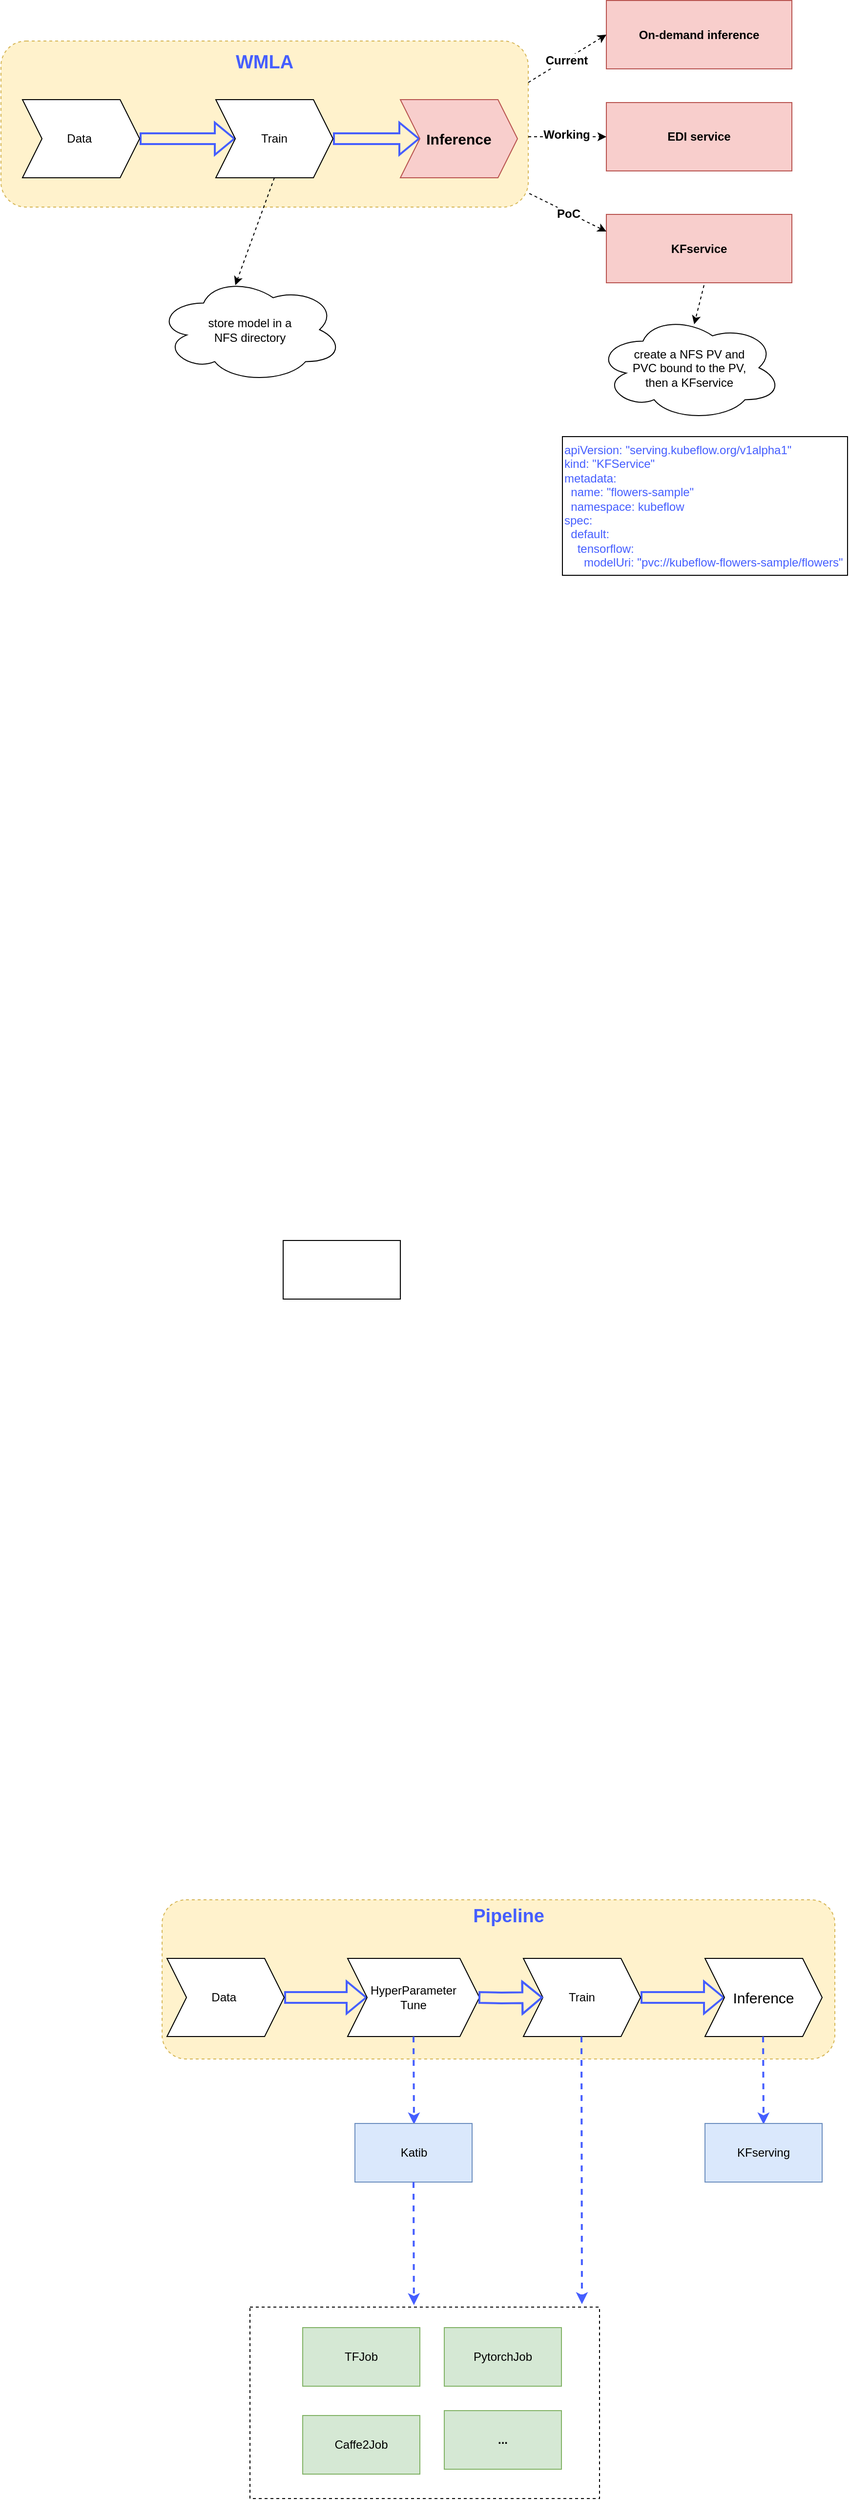 <mxfile pages="1" version="11.2.3" type="github"><diagram id="i3zWNkJtwnKie6R3KwLM" name="Page-1"><mxGraphModel dx="1482" dy="988" grid="0" gridSize="10" guides="1" tooltips="1" connect="1" arrows="1" fold="1" page="1" pageScale="1" pageWidth="2339" pageHeight="3300" math="0" shadow="0"><root><mxCell id="0"/><mxCell id="1" parent="0"/><mxCell id="G2r3sRdEXv-sqOphE8NE-22" value="" style="rounded=0;whiteSpace=wrap;html=1;strokeColor=#000000;dashed=1;" vertex="1" parent="1"><mxGeometry x="295" y="2530" width="358" height="196" as="geometry"/></mxCell><mxCell id="lpi5FlPbwp4Xaz6hHfly-7" value="" style="rounded=1;whiteSpace=wrap;html=1;dashed=1;fillColor=#fff2cc;strokeColor=#d6b656;" parent="1" vertex="1"><mxGeometry x="40" y="210" width="540" height="170" as="geometry"/></mxCell><mxCell id="lpi5FlPbwp4Xaz6hHfly-4" value="" style="edgeStyle=orthogonalEdgeStyle;rounded=0;orthogonalLoop=1;jettySize=auto;html=1;shape=flexArrow;strokeColor=#455EFF;strokeWidth=2;" parent="1" source="lpi5FlPbwp4Xaz6hHfly-1" target="lpi5FlPbwp4Xaz6hHfly-2" edge="1"><mxGeometry relative="1" as="geometry"/></mxCell><mxCell id="lpi5FlPbwp4Xaz6hHfly-1" value="Data&amp;nbsp;" style="shape=step;perimeter=stepPerimeter;whiteSpace=wrap;html=1;fixedSize=1;" parent="1" vertex="1"><mxGeometry x="62" y="270" width="120" height="80" as="geometry"/></mxCell><mxCell id="lpi5FlPbwp4Xaz6hHfly-6" value="" style="edgeStyle=orthogonalEdgeStyle;rounded=0;orthogonalLoop=1;jettySize=auto;html=1;shape=flexArrow;strokeColor=#455EFF;strokeWidth=2;" parent="1" source="lpi5FlPbwp4Xaz6hHfly-2" target="lpi5FlPbwp4Xaz6hHfly-5" edge="1"><mxGeometry relative="1" as="geometry"/></mxCell><mxCell id="lpi5FlPbwp4Xaz6hHfly-2" value="Train" style="shape=step;perimeter=stepPerimeter;whiteSpace=wrap;html=1;fixedSize=1;" parent="1" vertex="1"><mxGeometry x="260" y="270" width="120" height="80" as="geometry"/></mxCell><mxCell id="lpi5FlPbwp4Xaz6hHfly-5" value="&lt;b&gt;&lt;font style=&quot;font-size: 15px&quot;&gt;Inference&lt;/font&gt;&lt;/b&gt;" style="shape=step;perimeter=stepPerimeter;whiteSpace=wrap;html=1;fixedSize=1;fillColor=#f8cecc;strokeColor=#b85450;" parent="1" vertex="1"><mxGeometry x="449" y="270" width="120" height="80" as="geometry"/></mxCell><mxCell id="lpi5FlPbwp4Xaz6hHfly-8" value="&lt;b&gt;&lt;font style=&quot;font-size: 19px&quot; color=&quot;#455eff&quot;&gt;WMLA&lt;/font&gt;&lt;/b&gt;" style="text;html=1;strokeColor=none;fillColor=none;align=center;verticalAlign=middle;whiteSpace=wrap;rounded=0;dashed=1;" parent="1" vertex="1"><mxGeometry x="290" y="222" width="40" height="20" as="geometry"/></mxCell><mxCell id="lpi5FlPbwp4Xaz6hHfly-11" value="&lt;b&gt;On-demand inference&lt;/b&gt;" style="rounded=0;whiteSpace=wrap;html=1;fillColor=#f8cecc;strokeColor=#b85450;" parent="1" vertex="1"><mxGeometry x="660" y="168.5" width="190" height="70" as="geometry"/></mxCell><mxCell id="lpi5FlPbwp4Xaz6hHfly-12" value="&lt;b&gt;EDI service&lt;/b&gt;" style="rounded=0;whiteSpace=wrap;html=1;fillColor=#f8cecc;strokeColor=#b85450;" parent="1" vertex="1"><mxGeometry x="660" y="273" width="190" height="70" as="geometry"/></mxCell><mxCell id="lpi5FlPbwp4Xaz6hHfly-13" value="&lt;b&gt;KFservice&lt;/b&gt;" style="rounded=0;whiteSpace=wrap;html=1;fillColor=#f8cecc;strokeColor=#b85450;" parent="1" vertex="1"><mxGeometry x="660" y="387.5" width="190" height="70" as="geometry"/></mxCell><mxCell id="lpi5FlPbwp4Xaz6hHfly-14" value="store model in a &lt;br&gt;NFS directory" style="ellipse;shape=cloud;whiteSpace=wrap;html=1;" parent="1" vertex="1"><mxGeometry x="200" y="451" width="190" height="109" as="geometry"/></mxCell><mxCell id="lpi5FlPbwp4Xaz6hHfly-15" value="" style="endArrow=classic;html=1;exitX=0.5;exitY=1;exitDx=0;exitDy=0;dashed=1;" parent="1" source="lpi5FlPbwp4Xaz6hHfly-2" edge="1"><mxGeometry width="50" height="50" relative="1" as="geometry"><mxPoint x="40" y="610" as="sourcePoint"/><mxPoint x="280" y="460" as="targetPoint"/></mxGeometry></mxCell><mxCell id="lpi5FlPbwp4Xaz6hHfly-17" value="" style="endArrow=classic;html=1;exitX=1;exitY=0.25;exitDx=0;exitDy=0;dashed=1;entryX=0;entryY=0.5;entryDx=0;entryDy=0;" parent="1" source="lpi5FlPbwp4Xaz6hHfly-7" target="lpi5FlPbwp4Xaz6hHfly-11" edge="1"><mxGeometry width="50" height="50" relative="1" as="geometry"><mxPoint x="330" y="360" as="sourcePoint"/><mxPoint x="290" y="470" as="targetPoint"/></mxGeometry></mxCell><mxCell id="lpi5FlPbwp4Xaz6hHfly-20" value="&lt;b&gt;Current&lt;/b&gt;" style="text;html=1;resizable=0;points=[];align=center;verticalAlign=middle;labelBackgroundColor=#ffffff;" parent="lpi5FlPbwp4Xaz6hHfly-17" vertex="1" connectable="0"><mxGeometry x="-0.041" y="-1" relative="1" as="geometry"><mxPoint as="offset"/></mxGeometry></mxCell><mxCell id="lpi5FlPbwp4Xaz6hHfly-18" value="" style="endArrow=classic;html=1;dashed=1;entryX=0;entryY=0.5;entryDx=0;entryDy=0;" parent="1" target="lpi5FlPbwp4Xaz6hHfly-12" edge="1"><mxGeometry width="50" height="50" relative="1" as="geometry"><mxPoint x="580" y="308" as="sourcePoint"/><mxPoint x="649" y="259" as="targetPoint"/></mxGeometry></mxCell><mxCell id="lpi5FlPbwp4Xaz6hHfly-21" value="&lt;b&gt;Working&lt;/b&gt;" style="text;html=1;resizable=0;points=[];align=center;verticalAlign=middle;labelBackgroundColor=#ffffff;" parent="lpi5FlPbwp4Xaz6hHfly-18" vertex="1" connectable="0"><mxGeometry x="-0.025" y="2" relative="1" as="geometry"><mxPoint as="offset"/></mxGeometry></mxCell><mxCell id="lpi5FlPbwp4Xaz6hHfly-19" value="" style="endArrow=classic;html=1;dashed=1;entryX=0;entryY=0.25;entryDx=0;entryDy=0;exitX=1.002;exitY=0.918;exitDx=0;exitDy=0;exitPerimeter=0;" parent="1" source="lpi5FlPbwp4Xaz6hHfly-7" target="lpi5FlPbwp4Xaz6hHfly-13" edge="1"><mxGeometry width="50" height="50" relative="1" as="geometry"><mxPoint x="590" y="318" as="sourcePoint"/><mxPoint x="670" y="318" as="targetPoint"/></mxGeometry></mxCell><mxCell id="lpi5FlPbwp4Xaz6hHfly-22" value="&lt;b&gt;PoC&lt;/b&gt;" style="text;html=1;resizable=0;points=[];align=center;verticalAlign=middle;labelBackgroundColor=#ffffff;" parent="lpi5FlPbwp4Xaz6hHfly-19" vertex="1" connectable="0"><mxGeometry x="0.022" y="-1" relative="1" as="geometry"><mxPoint as="offset"/></mxGeometry></mxCell><mxCell id="lpi5FlPbwp4Xaz6hHfly-23" value="create a NFS PV and&lt;br&gt;PVC bound to the PV,&lt;br&gt;then a KFservice" style="ellipse;shape=cloud;whiteSpace=wrap;html=1;" parent="1" vertex="1"><mxGeometry x="650" y="490" width="190" height="109" as="geometry"/></mxCell><mxCell id="lpi5FlPbwp4Xaz6hHfly-24" value="" style="endArrow=classic;html=1;dashed=1;entryX=0.526;entryY=0.092;entryDx=0;entryDy=0;entryPerimeter=0;" parent="1" target="lpi5FlPbwp4Xaz6hHfly-23" edge="1"><mxGeometry width="50" height="50" relative="1" as="geometry"><mxPoint x="760" y="460" as="sourcePoint"/><mxPoint x="290" y="470" as="targetPoint"/></mxGeometry></mxCell><UserObject label="&lt;font color=&quot;#455eff&quot; style=&quot;background-color: rgb(255 , 255 , 255)&quot;&gt;apiVersion: &quot;serving.kubeflow.org/v1alpha1&quot;&lt;br&gt;kind: &quot;KFService&quot;&lt;br&gt;metadata:&lt;br&gt;&amp;nbsp; name: &quot;flowers-sample&quot;&lt;br&gt;&amp;nbsp; namespace: kubeflow&lt;br&gt;spec:&lt;br&gt;&amp;nbsp; default:&lt;br&gt;&amp;nbsp; &amp;nbsp; tensorflow:&lt;br&gt;&amp;nbsp; &amp;nbsp; &amp;nbsp; modelUri: &quot;pvc://kubeflow-flowers-sample/flowers&quot;&lt;/font&gt;" link="apiVersion: &quot;serving.kubeflow.org/v1alpha1&quot;&#xa;kind: &quot;KFService&quot;&#xa;metadata:&#xa;  name: &quot;flowers-sample&quot;&#xa;  namespace: kubeflow&#xa;spec:&#xa;  default:&#xa;    tensorflow:&#xa;      modelUri: &quot;pvc://kubeflow-flowers-sample/flowers&quot;" id="lpi5FlPbwp4Xaz6hHfly-26"><mxCell style="text;html=1;strokeColor=#000000;" parent="1" vertex="1"><mxGeometry x="615" y="615" width="292" height="142" as="geometry"/></mxCell></UserObject><mxCell id="G2r3sRdEXv-sqOphE8NE-1" value="" style="rounded=0;whiteSpace=wrap;html=1;strokeColor=#000000;" vertex="1" parent="1"><mxGeometry x="329" y="1438" width="120" height="60" as="geometry"/></mxCell><mxCell id="G2r3sRdEXv-sqOphE8NE-2" value="" style="rounded=1;whiteSpace=wrap;html=1;dashed=1;fillColor=#fff2cc;strokeColor=#d6b656;" vertex="1" parent="1"><mxGeometry x="205" y="2113" width="689" height="163" as="geometry"/></mxCell><mxCell id="G2r3sRdEXv-sqOphE8NE-3" value="" style="edgeStyle=orthogonalEdgeStyle;rounded=0;orthogonalLoop=1;jettySize=auto;html=1;shape=flexArrow;strokeColor=#455EFF;strokeWidth=2;entryX=0;entryY=0.5;entryDx=0;entryDy=0;" edge="1" parent="1" source="G2r3sRdEXv-sqOphE8NE-4" target="G2r3sRdEXv-sqOphE8NE-9"><mxGeometry relative="1" as="geometry"/></mxCell><mxCell id="G2r3sRdEXv-sqOphE8NE-4" value="Data&amp;nbsp;" style="shape=step;perimeter=stepPerimeter;whiteSpace=wrap;html=1;fixedSize=1;" vertex="1" parent="1"><mxGeometry x="210" y="2173" width="120" height="80" as="geometry"/></mxCell><mxCell id="G2r3sRdEXv-sqOphE8NE-5" value="" style="edgeStyle=orthogonalEdgeStyle;rounded=0;orthogonalLoop=1;jettySize=auto;html=1;shape=flexArrow;strokeColor=#455EFF;strokeWidth=2;" edge="1" parent="1" source="G2r3sRdEXv-sqOphE8NE-6" target="G2r3sRdEXv-sqOphE8NE-7"><mxGeometry relative="1" as="geometry"/></mxCell><mxCell id="G2r3sRdEXv-sqOphE8NE-6" value="Train" style="shape=step;perimeter=stepPerimeter;whiteSpace=wrap;html=1;fixedSize=1;" vertex="1" parent="1"><mxGeometry x="575" y="2173" width="120" height="80" as="geometry"/></mxCell><mxCell id="G2r3sRdEXv-sqOphE8NE-7" value="&lt;font style=&quot;font-size: 15px&quot;&gt;Inference&lt;/font&gt;" style="shape=step;perimeter=stepPerimeter;whiteSpace=wrap;html=1;fixedSize=1;" vertex="1" parent="1"><mxGeometry x="761" y="2173" width="120" height="80" as="geometry"/></mxCell><mxCell id="G2r3sRdEXv-sqOphE8NE-8" value="&lt;b&gt;&lt;font style=&quot;font-size: 19px&quot; color=&quot;#455eff&quot;&gt;Pipeline&lt;/font&gt;&lt;/b&gt;" style="text;html=1;strokeColor=none;fillColor=none;align=center;verticalAlign=middle;whiteSpace=wrap;rounded=0;dashed=1;" vertex="1" parent="1"><mxGeometry x="540" y="2120" width="40" height="20" as="geometry"/></mxCell><mxCell id="G2r3sRdEXv-sqOphE8NE-9" value="HyperParameter&lt;br&gt;Tune" style="shape=step;perimeter=stepPerimeter;whiteSpace=wrap;html=1;fixedSize=1;" vertex="1" parent="1"><mxGeometry x="395" y="2173" width="135" height="80" as="geometry"/></mxCell><mxCell id="G2r3sRdEXv-sqOphE8NE-11" value="" style="edgeStyle=orthogonalEdgeStyle;rounded=0;orthogonalLoop=1;jettySize=auto;html=1;shape=flexArrow;strokeColor=#455EFF;strokeWidth=2;entryX=0;entryY=0.5;entryDx=0;entryDy=0;" edge="1" parent="1" target="G2r3sRdEXv-sqOphE8NE-6"><mxGeometry relative="1" as="geometry"><mxPoint x="529" y="2213" as="sourcePoint"/><mxPoint x="440" y="2223" as="targetPoint"/></mxGeometry></mxCell><mxCell id="G2r3sRdEXv-sqOphE8NE-12" value="" style="endArrow=classic;html=1;dashed=1;strokeColor=#455EFF;strokeWidth=2;exitX=0.5;exitY=1;exitDx=0;exitDy=0;" edge="1" parent="1" source="G2r3sRdEXv-sqOphE8NE-9"><mxGeometry width="50" height="50" relative="1" as="geometry"><mxPoint x="444" y="2435" as="sourcePoint"/><mxPoint x="463" y="2343" as="targetPoint"/></mxGeometry></mxCell><mxCell id="G2r3sRdEXv-sqOphE8NE-13" value="" style="endArrow=classic;html=1;dashed=1;strokeColor=#455EFF;strokeWidth=2;exitX=0.5;exitY=1;exitDx=0;exitDy=0;" edge="1" parent="1"><mxGeometry width="50" height="50" relative="1" as="geometry"><mxPoint x="634.5" y="2253" as="sourcePoint"/><mxPoint x="635" y="2527" as="targetPoint"/></mxGeometry></mxCell><mxCell id="G2r3sRdEXv-sqOphE8NE-14" value="" style="endArrow=classic;html=1;dashed=1;strokeColor=#455EFF;strokeWidth=2;exitX=0.5;exitY=1;exitDx=0;exitDy=0;" edge="1" parent="1"><mxGeometry width="50" height="50" relative="1" as="geometry"><mxPoint x="820.5" y="2253" as="sourcePoint"/><mxPoint x="821" y="2343" as="targetPoint"/></mxGeometry></mxCell><mxCell id="G2r3sRdEXv-sqOphE8NE-16" value="Katib" style="rounded=0;whiteSpace=wrap;html=1;strokeColor=#6c8ebf;fillColor=#dae8fc;" vertex="1" parent="1"><mxGeometry x="402.5" y="2342" width="120" height="60" as="geometry"/></mxCell><mxCell id="G2r3sRdEXv-sqOphE8NE-17" value="KFserving" style="rounded=0;whiteSpace=wrap;html=1;strokeColor=#6c8ebf;fillColor=#dae8fc;" vertex="1" parent="1"><mxGeometry x="761" y="2342" width="120" height="60" as="geometry"/></mxCell><mxCell id="G2r3sRdEXv-sqOphE8NE-18" value="TFJob" style="rounded=0;whiteSpace=wrap;html=1;strokeColor=#82b366;fillColor=#d5e8d4;" vertex="1" parent="1"><mxGeometry x="349" y="2551" width="120" height="60" as="geometry"/></mxCell><mxCell id="G2r3sRdEXv-sqOphE8NE-19" value="Caffe2Job" style="rounded=0;whiteSpace=wrap;html=1;strokeColor=#82b366;fillColor=#d5e8d4;" vertex="1" parent="1"><mxGeometry x="349" y="2641" width="120" height="60" as="geometry"/></mxCell><mxCell id="G2r3sRdEXv-sqOphE8NE-20" value="PytorchJob" style="rounded=0;whiteSpace=wrap;html=1;strokeColor=#82b366;fillColor=#d5e8d4;" vertex="1" parent="1"><mxGeometry x="494" y="2551" width="120" height="60" as="geometry"/></mxCell><mxCell id="G2r3sRdEXv-sqOphE8NE-21" value="&lt;b&gt;...&lt;/b&gt;" style="rounded=0;whiteSpace=wrap;html=1;strokeColor=#82b366;fillColor=#d5e8d4;" vertex="1" parent="1"><mxGeometry x="494" y="2636" width="120" height="60" as="geometry"/></mxCell><mxCell id="G2r3sRdEXv-sqOphE8NE-23" value="" style="endArrow=classic;html=1;dashed=1;strokeColor=#455EFF;strokeWidth=2;exitX=0.5;exitY=1;exitDx=0;exitDy=0;entryX=0.469;entryY=-0.01;entryDx=0;entryDy=0;entryPerimeter=0;" edge="1" parent="1" target="G2r3sRdEXv-sqOphE8NE-22"><mxGeometry width="50" height="50" relative="1" as="geometry"><mxPoint x="462.5" y="2402" as="sourcePoint"/><mxPoint x="463" y="2492" as="targetPoint"/></mxGeometry></mxCell></root></mxGraphModel></diagram></mxfile>